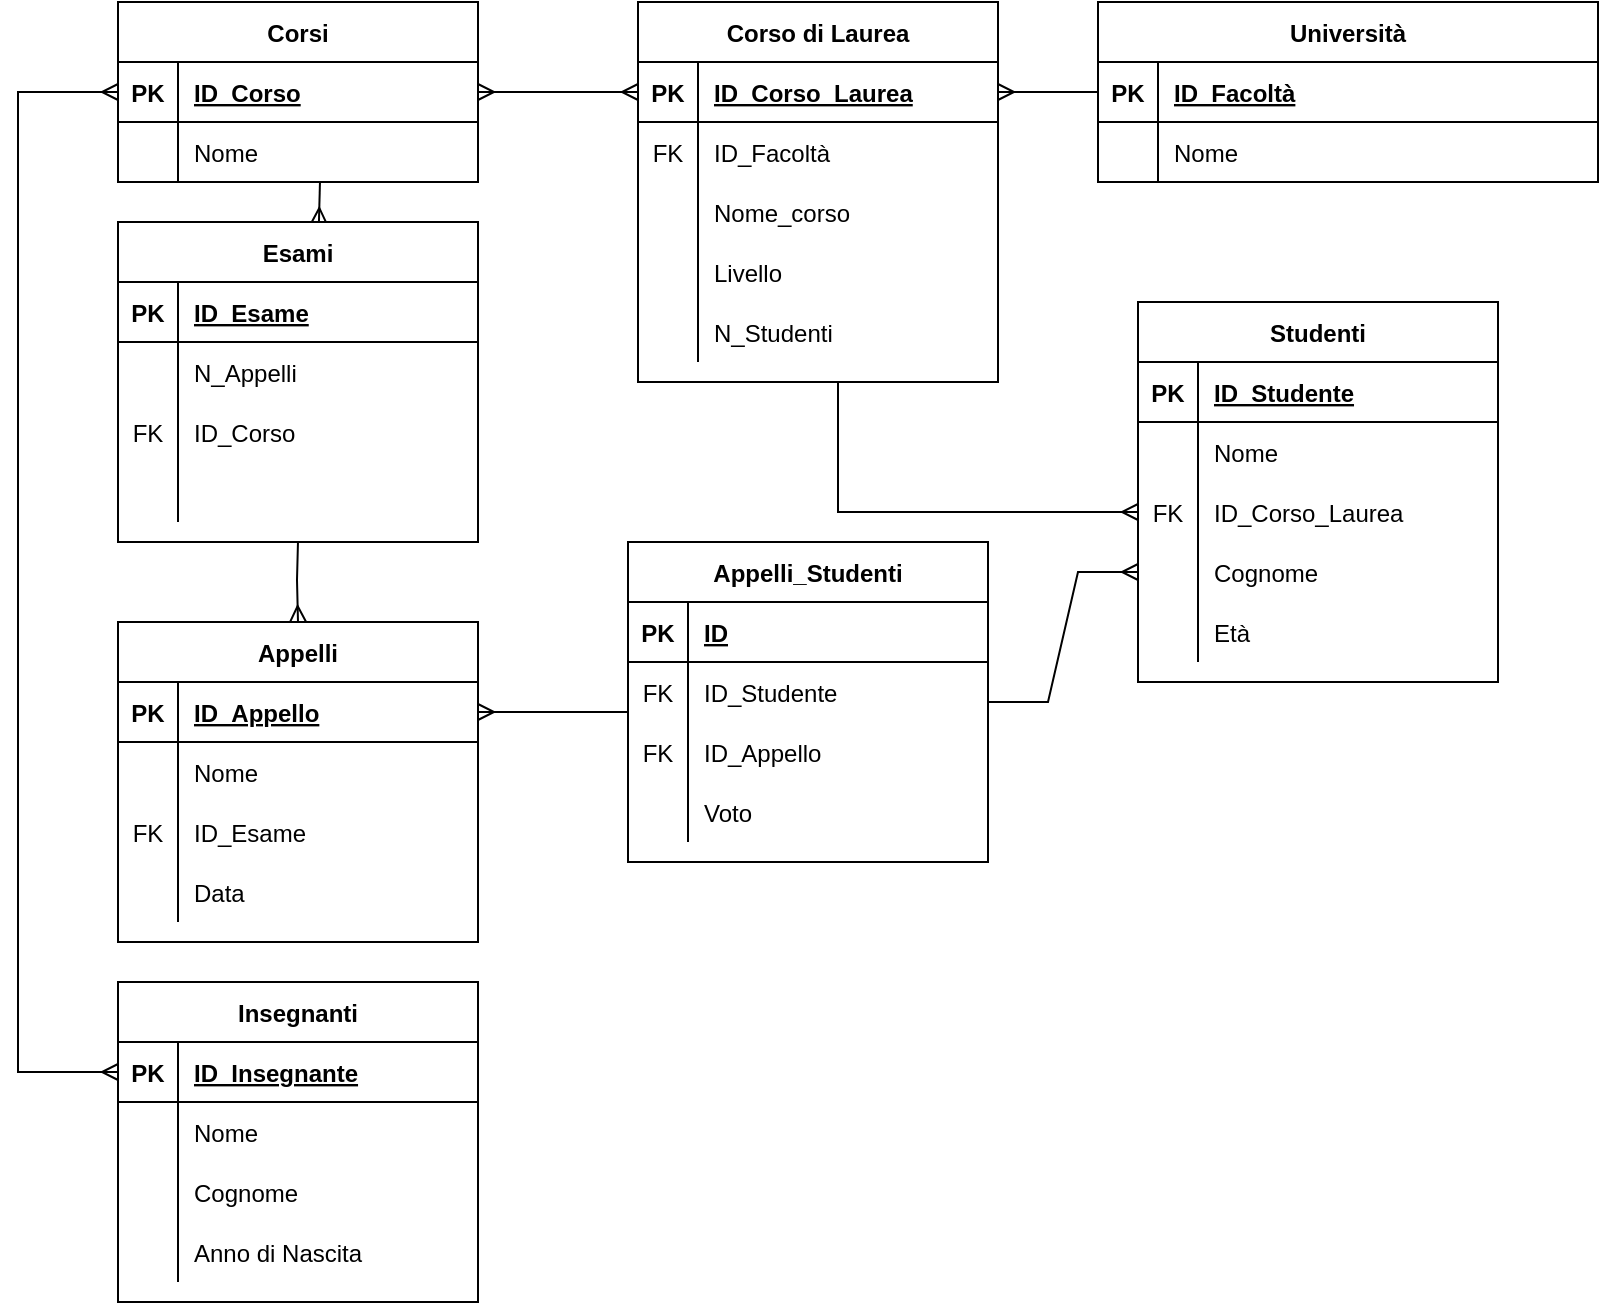 <mxfile version="17.4.6" type="device"><diagram id="R2lEEEUBdFMjLlhIrx00" name="Page-1"><mxGraphModel dx="1422" dy="762" grid="1" gridSize="10" guides="1" tooltips="1" connect="1" arrows="1" fold="1" page="1" pageScale="1" pageWidth="850" pageHeight="1100" math="0" shadow="0" extFonts="Permanent Marker^https://fonts.googleapis.com/css?family=Permanent+Marker"><root><mxCell id="0"/><mxCell id="1" parent="0"/><mxCell id="C-vyLk0tnHw3VtMMgP7b-23" value="Università" style="shape=table;startSize=30;container=1;collapsible=1;childLayout=tableLayout;fixedRows=1;rowLines=0;fontStyle=1;align=center;resizeLast=1;" parent="1" vertex="1"><mxGeometry x="560" y="160" width="250" height="90" as="geometry"><mxRectangle x="320" y="50" width="90" height="30" as="alternateBounds"/></mxGeometry></mxCell><mxCell id="C-vyLk0tnHw3VtMMgP7b-24" value="" style="shape=partialRectangle;collapsible=0;dropTarget=0;pointerEvents=0;fillColor=none;points=[[0,0.5],[1,0.5]];portConstraint=eastwest;top=0;left=0;right=0;bottom=1;" parent="C-vyLk0tnHw3VtMMgP7b-23" vertex="1"><mxGeometry y="30" width="250" height="30" as="geometry"/></mxCell><mxCell id="C-vyLk0tnHw3VtMMgP7b-25" value="PK" style="shape=partialRectangle;overflow=hidden;connectable=0;fillColor=none;top=0;left=0;bottom=0;right=0;fontStyle=1;" parent="C-vyLk0tnHw3VtMMgP7b-24" vertex="1"><mxGeometry width="30" height="30" as="geometry"><mxRectangle width="30" height="30" as="alternateBounds"/></mxGeometry></mxCell><mxCell id="C-vyLk0tnHw3VtMMgP7b-26" value="ID_Facoltà" style="shape=partialRectangle;overflow=hidden;connectable=0;fillColor=none;top=0;left=0;bottom=0;right=0;align=left;spacingLeft=6;fontStyle=5;" parent="C-vyLk0tnHw3VtMMgP7b-24" vertex="1"><mxGeometry x="30" width="220" height="30" as="geometry"><mxRectangle width="220" height="30" as="alternateBounds"/></mxGeometry></mxCell><mxCell id="C-vyLk0tnHw3VtMMgP7b-27" value="" style="shape=partialRectangle;collapsible=0;dropTarget=0;pointerEvents=0;fillColor=none;points=[[0,0.5],[1,0.5]];portConstraint=eastwest;top=0;left=0;right=0;bottom=0;" parent="C-vyLk0tnHw3VtMMgP7b-23" vertex="1"><mxGeometry y="60" width="250" height="30" as="geometry"/></mxCell><mxCell id="C-vyLk0tnHw3VtMMgP7b-28" value="" style="shape=partialRectangle;overflow=hidden;connectable=0;fillColor=none;top=0;left=0;bottom=0;right=0;" parent="C-vyLk0tnHw3VtMMgP7b-27" vertex="1"><mxGeometry width="30" height="30" as="geometry"><mxRectangle width="30" height="30" as="alternateBounds"/></mxGeometry></mxCell><mxCell id="C-vyLk0tnHw3VtMMgP7b-29" value="Nome" style="shape=partialRectangle;overflow=hidden;connectable=0;fillColor=none;top=0;left=0;bottom=0;right=0;align=left;spacingLeft=6;" parent="C-vyLk0tnHw3VtMMgP7b-27" vertex="1"><mxGeometry x="30" width="220" height="30" as="geometry"><mxRectangle width="220" height="30" as="alternateBounds"/></mxGeometry></mxCell><mxCell id="lu2u-HUGdePs9J0ZtpWw-10" value="" style="edgeStyle=entityRelationEdgeStyle;fontSize=12;html=1;endArrow=ERmany;rounded=0;exitX=0;exitY=0.5;exitDx=0;exitDy=0;entryX=1;entryY=0.5;entryDx=0;entryDy=0;endFill=0;" edge="1" parent="1" source="C-vyLk0tnHw3VtMMgP7b-24" target="lu2u-HUGdePs9J0ZtpWw-12"><mxGeometry width="100" height="100" relative="1" as="geometry"><mxPoint x="180" y="340" as="sourcePoint"/><mxPoint x="490" y="240" as="targetPoint"/></mxGeometry></mxCell><mxCell id="lu2u-HUGdePs9J0ZtpWw-11" value="Corso di Laurea" style="shape=table;startSize=30;container=1;collapsible=1;childLayout=tableLayout;fixedRows=1;rowLines=0;fontStyle=1;align=center;resizeLast=1;" vertex="1" parent="1"><mxGeometry x="330" y="160" width="180" height="190" as="geometry"/></mxCell><mxCell id="lu2u-HUGdePs9J0ZtpWw-12" value="" style="shape=tableRow;horizontal=0;startSize=0;swimlaneHead=0;swimlaneBody=0;fillColor=none;collapsible=0;dropTarget=0;points=[[0,0.5],[1,0.5]];portConstraint=eastwest;top=0;left=0;right=0;bottom=1;" vertex="1" parent="lu2u-HUGdePs9J0ZtpWw-11"><mxGeometry y="30" width="180" height="30" as="geometry"/></mxCell><mxCell id="lu2u-HUGdePs9J0ZtpWw-13" value="PK" style="shape=partialRectangle;connectable=0;fillColor=none;top=0;left=0;bottom=0;right=0;fontStyle=1;overflow=hidden;" vertex="1" parent="lu2u-HUGdePs9J0ZtpWw-12"><mxGeometry width="30" height="30" as="geometry"><mxRectangle width="30" height="30" as="alternateBounds"/></mxGeometry></mxCell><mxCell id="lu2u-HUGdePs9J0ZtpWw-14" value="ID_Corso_Laurea" style="shape=partialRectangle;connectable=0;fillColor=none;top=0;left=0;bottom=0;right=0;align=left;spacingLeft=6;fontStyle=5;overflow=hidden;" vertex="1" parent="lu2u-HUGdePs9J0ZtpWw-12"><mxGeometry x="30" width="150" height="30" as="geometry"><mxRectangle width="150" height="30" as="alternateBounds"/></mxGeometry></mxCell><mxCell id="lu2u-HUGdePs9J0ZtpWw-38" value="" style="shape=tableRow;horizontal=0;startSize=0;swimlaneHead=0;swimlaneBody=0;fillColor=none;collapsible=0;dropTarget=0;points=[[0,0.5],[1,0.5]];portConstraint=eastwest;top=0;left=0;right=0;bottom=0;" vertex="1" parent="lu2u-HUGdePs9J0ZtpWw-11"><mxGeometry y="60" width="180" height="30" as="geometry"/></mxCell><mxCell id="lu2u-HUGdePs9J0ZtpWw-39" value="FK" style="shape=partialRectangle;connectable=0;fillColor=none;top=0;left=0;bottom=0;right=0;fontStyle=0;overflow=hidden;" vertex="1" parent="lu2u-HUGdePs9J0ZtpWw-38"><mxGeometry width="30" height="30" as="geometry"><mxRectangle width="30" height="30" as="alternateBounds"/></mxGeometry></mxCell><mxCell id="lu2u-HUGdePs9J0ZtpWw-40" value="ID_Facoltà" style="shape=partialRectangle;connectable=0;fillColor=none;top=0;left=0;bottom=0;right=0;align=left;spacingLeft=6;fontStyle=0;overflow=hidden;" vertex="1" parent="lu2u-HUGdePs9J0ZtpWw-38"><mxGeometry x="30" width="150" height="30" as="geometry"><mxRectangle width="150" height="30" as="alternateBounds"/></mxGeometry></mxCell><mxCell id="lu2u-HUGdePs9J0ZtpWw-15" value="" style="shape=tableRow;horizontal=0;startSize=0;swimlaneHead=0;swimlaneBody=0;fillColor=none;collapsible=0;dropTarget=0;points=[[0,0.5],[1,0.5]];portConstraint=eastwest;top=0;left=0;right=0;bottom=0;" vertex="1" parent="lu2u-HUGdePs9J0ZtpWw-11"><mxGeometry y="90" width="180" height="30" as="geometry"/></mxCell><mxCell id="lu2u-HUGdePs9J0ZtpWw-16" value="" style="shape=partialRectangle;connectable=0;fillColor=none;top=0;left=0;bottom=0;right=0;editable=1;overflow=hidden;" vertex="1" parent="lu2u-HUGdePs9J0ZtpWw-15"><mxGeometry width="30" height="30" as="geometry"><mxRectangle width="30" height="30" as="alternateBounds"/></mxGeometry></mxCell><mxCell id="lu2u-HUGdePs9J0ZtpWw-17" value="Nome_corso" style="shape=partialRectangle;connectable=0;fillColor=none;top=0;left=0;bottom=0;right=0;align=left;spacingLeft=6;overflow=hidden;" vertex="1" parent="lu2u-HUGdePs9J0ZtpWw-15"><mxGeometry x="30" width="150" height="30" as="geometry"><mxRectangle width="150" height="30" as="alternateBounds"/></mxGeometry></mxCell><mxCell id="lu2u-HUGdePs9J0ZtpWw-18" value="" style="shape=tableRow;horizontal=0;startSize=0;swimlaneHead=0;swimlaneBody=0;fillColor=none;collapsible=0;dropTarget=0;points=[[0,0.5],[1,0.5]];portConstraint=eastwest;top=0;left=0;right=0;bottom=0;" vertex="1" parent="lu2u-HUGdePs9J0ZtpWw-11"><mxGeometry y="120" width="180" height="30" as="geometry"/></mxCell><mxCell id="lu2u-HUGdePs9J0ZtpWw-19" value="" style="shape=partialRectangle;connectable=0;fillColor=none;top=0;left=0;bottom=0;right=0;editable=1;overflow=hidden;" vertex="1" parent="lu2u-HUGdePs9J0ZtpWw-18"><mxGeometry width="30" height="30" as="geometry"><mxRectangle width="30" height="30" as="alternateBounds"/></mxGeometry></mxCell><mxCell id="lu2u-HUGdePs9J0ZtpWw-20" value="Livello" style="shape=partialRectangle;connectable=0;fillColor=none;top=0;left=0;bottom=0;right=0;align=left;spacingLeft=6;overflow=hidden;" vertex="1" parent="lu2u-HUGdePs9J0ZtpWw-18"><mxGeometry x="30" width="150" height="30" as="geometry"><mxRectangle width="150" height="30" as="alternateBounds"/></mxGeometry></mxCell><mxCell id="lu2u-HUGdePs9J0ZtpWw-21" value="" style="shape=tableRow;horizontal=0;startSize=0;swimlaneHead=0;swimlaneBody=0;fillColor=none;collapsible=0;dropTarget=0;points=[[0,0.5],[1,0.5]];portConstraint=eastwest;top=0;left=0;right=0;bottom=0;" vertex="1" parent="lu2u-HUGdePs9J0ZtpWw-11"><mxGeometry y="150" width="180" height="30" as="geometry"/></mxCell><mxCell id="lu2u-HUGdePs9J0ZtpWw-22" value="" style="shape=partialRectangle;connectable=0;fillColor=none;top=0;left=0;bottom=0;right=0;editable=1;overflow=hidden;" vertex="1" parent="lu2u-HUGdePs9J0ZtpWw-21"><mxGeometry width="30" height="30" as="geometry"><mxRectangle width="30" height="30" as="alternateBounds"/></mxGeometry></mxCell><mxCell id="lu2u-HUGdePs9J0ZtpWw-23" value="N_Studenti" style="shape=partialRectangle;connectable=0;fillColor=none;top=0;left=0;bottom=0;right=0;align=left;spacingLeft=6;overflow=hidden;" vertex="1" parent="lu2u-HUGdePs9J0ZtpWw-21"><mxGeometry x="30" width="150" height="30" as="geometry"><mxRectangle width="150" height="30" as="alternateBounds"/></mxGeometry></mxCell><mxCell id="lu2u-HUGdePs9J0ZtpWw-24" value="Corsi" style="shape=table;startSize=30;container=1;collapsible=1;childLayout=tableLayout;fixedRows=1;rowLines=0;fontStyle=1;align=center;resizeLast=1;" vertex="1" parent="1"><mxGeometry x="70" y="160" width="180" height="90" as="geometry"/></mxCell><mxCell id="lu2u-HUGdePs9J0ZtpWw-25" value="" style="shape=tableRow;horizontal=0;startSize=0;swimlaneHead=0;swimlaneBody=0;fillColor=none;collapsible=0;dropTarget=0;points=[[0,0.5],[1,0.5]];portConstraint=eastwest;top=0;left=0;right=0;bottom=1;" vertex="1" parent="lu2u-HUGdePs9J0ZtpWw-24"><mxGeometry y="30" width="180" height="30" as="geometry"/></mxCell><mxCell id="lu2u-HUGdePs9J0ZtpWw-26" value="PK" style="shape=partialRectangle;connectable=0;fillColor=none;top=0;left=0;bottom=0;right=0;fontStyle=1;overflow=hidden;" vertex="1" parent="lu2u-HUGdePs9J0ZtpWw-25"><mxGeometry width="30" height="30" as="geometry"><mxRectangle width="30" height="30" as="alternateBounds"/></mxGeometry></mxCell><mxCell id="lu2u-HUGdePs9J0ZtpWw-27" value="ID_Corso" style="shape=partialRectangle;connectable=0;fillColor=none;top=0;left=0;bottom=0;right=0;align=left;spacingLeft=6;fontStyle=5;overflow=hidden;" vertex="1" parent="lu2u-HUGdePs9J0ZtpWw-25"><mxGeometry x="30" width="150" height="30" as="geometry"><mxRectangle width="150" height="30" as="alternateBounds"/></mxGeometry></mxCell><mxCell id="lu2u-HUGdePs9J0ZtpWw-28" value="" style="shape=tableRow;horizontal=0;startSize=0;swimlaneHead=0;swimlaneBody=0;fillColor=none;collapsible=0;dropTarget=0;points=[[0,0.5],[1,0.5]];portConstraint=eastwest;top=0;left=0;right=0;bottom=0;" vertex="1" parent="lu2u-HUGdePs9J0ZtpWw-24"><mxGeometry y="60" width="180" height="30" as="geometry"/></mxCell><mxCell id="lu2u-HUGdePs9J0ZtpWw-29" value="" style="shape=partialRectangle;connectable=0;fillColor=none;top=0;left=0;bottom=0;right=0;editable=1;overflow=hidden;" vertex="1" parent="lu2u-HUGdePs9J0ZtpWw-28"><mxGeometry width="30" height="30" as="geometry"><mxRectangle width="30" height="30" as="alternateBounds"/></mxGeometry></mxCell><mxCell id="lu2u-HUGdePs9J0ZtpWw-30" value="Nome" style="shape=partialRectangle;connectable=0;fillColor=none;top=0;left=0;bottom=0;right=0;align=left;spacingLeft=6;overflow=hidden;" vertex="1" parent="lu2u-HUGdePs9J0ZtpWw-28"><mxGeometry x="30" width="150" height="30" as="geometry"><mxRectangle width="150" height="30" as="alternateBounds"/></mxGeometry></mxCell><mxCell id="lu2u-HUGdePs9J0ZtpWw-41" value="Insegnanti" style="shape=table;startSize=30;container=1;collapsible=1;childLayout=tableLayout;fixedRows=1;rowLines=0;fontStyle=1;align=center;resizeLast=1;" vertex="1" parent="1"><mxGeometry x="70" y="650" width="180" height="160" as="geometry"/></mxCell><mxCell id="lu2u-HUGdePs9J0ZtpWw-42" value="" style="shape=tableRow;horizontal=0;startSize=0;swimlaneHead=0;swimlaneBody=0;fillColor=none;collapsible=0;dropTarget=0;points=[[0,0.5],[1,0.5]];portConstraint=eastwest;top=0;left=0;right=0;bottom=1;" vertex="1" parent="lu2u-HUGdePs9J0ZtpWw-41"><mxGeometry y="30" width="180" height="30" as="geometry"/></mxCell><mxCell id="lu2u-HUGdePs9J0ZtpWw-43" value="PK" style="shape=partialRectangle;connectable=0;fillColor=none;top=0;left=0;bottom=0;right=0;fontStyle=1;overflow=hidden;" vertex="1" parent="lu2u-HUGdePs9J0ZtpWw-42"><mxGeometry width="30" height="30" as="geometry"><mxRectangle width="30" height="30" as="alternateBounds"/></mxGeometry></mxCell><mxCell id="lu2u-HUGdePs9J0ZtpWw-44" value="ID_Insegnante" style="shape=partialRectangle;connectable=0;fillColor=none;top=0;left=0;bottom=0;right=0;align=left;spacingLeft=6;fontStyle=5;overflow=hidden;" vertex="1" parent="lu2u-HUGdePs9J0ZtpWw-42"><mxGeometry x="30" width="150" height="30" as="geometry"><mxRectangle width="150" height="30" as="alternateBounds"/></mxGeometry></mxCell><mxCell id="lu2u-HUGdePs9J0ZtpWw-45" value="" style="shape=tableRow;horizontal=0;startSize=0;swimlaneHead=0;swimlaneBody=0;fillColor=none;collapsible=0;dropTarget=0;points=[[0,0.5],[1,0.5]];portConstraint=eastwest;top=0;left=0;right=0;bottom=0;" vertex="1" parent="lu2u-HUGdePs9J0ZtpWw-41"><mxGeometry y="60" width="180" height="30" as="geometry"/></mxCell><mxCell id="lu2u-HUGdePs9J0ZtpWw-46" value="" style="shape=partialRectangle;connectable=0;fillColor=none;top=0;left=0;bottom=0;right=0;editable=1;overflow=hidden;" vertex="1" parent="lu2u-HUGdePs9J0ZtpWw-45"><mxGeometry width="30" height="30" as="geometry"><mxRectangle width="30" height="30" as="alternateBounds"/></mxGeometry></mxCell><mxCell id="lu2u-HUGdePs9J0ZtpWw-47" value="Nome" style="shape=partialRectangle;connectable=0;fillColor=none;top=0;left=0;bottom=0;right=0;align=left;spacingLeft=6;overflow=hidden;" vertex="1" parent="lu2u-HUGdePs9J0ZtpWw-45"><mxGeometry x="30" width="150" height="30" as="geometry"><mxRectangle width="150" height="30" as="alternateBounds"/></mxGeometry></mxCell><mxCell id="lu2u-HUGdePs9J0ZtpWw-48" value="" style="shape=tableRow;horizontal=0;startSize=0;swimlaneHead=0;swimlaneBody=0;fillColor=none;collapsible=0;dropTarget=0;points=[[0,0.5],[1,0.5]];portConstraint=eastwest;top=0;left=0;right=0;bottom=0;" vertex="1" parent="lu2u-HUGdePs9J0ZtpWw-41"><mxGeometry y="90" width="180" height="30" as="geometry"/></mxCell><mxCell id="lu2u-HUGdePs9J0ZtpWw-49" value="" style="shape=partialRectangle;connectable=0;fillColor=none;top=0;left=0;bottom=0;right=0;editable=1;overflow=hidden;" vertex="1" parent="lu2u-HUGdePs9J0ZtpWw-48"><mxGeometry width="30" height="30" as="geometry"><mxRectangle width="30" height="30" as="alternateBounds"/></mxGeometry></mxCell><mxCell id="lu2u-HUGdePs9J0ZtpWw-50" value="Cognome" style="shape=partialRectangle;connectable=0;fillColor=none;top=0;left=0;bottom=0;right=0;align=left;spacingLeft=6;overflow=hidden;" vertex="1" parent="lu2u-HUGdePs9J0ZtpWw-48"><mxGeometry x="30" width="150" height="30" as="geometry"><mxRectangle width="150" height="30" as="alternateBounds"/></mxGeometry></mxCell><mxCell id="lu2u-HUGdePs9J0ZtpWw-51" value="" style="shape=tableRow;horizontal=0;startSize=0;swimlaneHead=0;swimlaneBody=0;fillColor=none;collapsible=0;dropTarget=0;points=[[0,0.5],[1,0.5]];portConstraint=eastwest;top=0;left=0;right=0;bottom=0;" vertex="1" parent="lu2u-HUGdePs9J0ZtpWw-41"><mxGeometry y="120" width="180" height="30" as="geometry"/></mxCell><mxCell id="lu2u-HUGdePs9J0ZtpWw-52" value="" style="shape=partialRectangle;connectable=0;fillColor=none;top=0;left=0;bottom=0;right=0;editable=1;overflow=hidden;" vertex="1" parent="lu2u-HUGdePs9J0ZtpWw-51"><mxGeometry width="30" height="30" as="geometry"><mxRectangle width="30" height="30" as="alternateBounds"/></mxGeometry></mxCell><mxCell id="lu2u-HUGdePs9J0ZtpWw-53" value="Anno di Nascita" style="shape=partialRectangle;connectable=0;fillColor=none;top=0;left=0;bottom=0;right=0;align=left;spacingLeft=6;overflow=hidden;" vertex="1" parent="lu2u-HUGdePs9J0ZtpWw-51"><mxGeometry x="30" width="150" height="30" as="geometry"><mxRectangle width="150" height="30" as="alternateBounds"/></mxGeometry></mxCell><mxCell id="lu2u-HUGdePs9J0ZtpWw-59" value="" style="edgeStyle=entityRelationEdgeStyle;fontSize=12;html=1;endArrow=ERmany;startArrow=ERmany;rounded=0;exitX=1;exitY=0.5;exitDx=0;exitDy=0;entryX=0;entryY=0.5;entryDx=0;entryDy=0;" edge="1" parent="1" source="lu2u-HUGdePs9J0ZtpWw-25" target="lu2u-HUGdePs9J0ZtpWw-12"><mxGeometry width="100" height="100" relative="1" as="geometry"><mxPoint x="390" y="340" as="sourcePoint"/><mxPoint x="490" y="240" as="targetPoint"/></mxGeometry></mxCell><mxCell id="lu2u-HUGdePs9J0ZtpWw-66" value="" style="fontSize=12;html=1;endArrow=ERmany;startArrow=ERmany;rounded=0;labelBackgroundColor=default;fontFamily=Helvetica;fontColor=default;strokeColor=default;shape=connector;exitX=0;exitY=0.5;exitDx=0;exitDy=0;entryX=0;entryY=0.5;entryDx=0;entryDy=0;edgeStyle=elbowEdgeStyle;" edge="1" parent="1" source="lu2u-HUGdePs9J0ZtpWw-42" target="lu2u-HUGdePs9J0ZtpWw-25"><mxGeometry width="100" height="100" relative="1" as="geometry"><mxPoint x="265" y="460" as="sourcePoint"/><mxPoint x="55" y="220" as="targetPoint"/><Array as="points"><mxPoint x="20" y="330"/><mxPoint x="30" y="330"/></Array></mxGeometry></mxCell><mxCell id="lu2u-HUGdePs9J0ZtpWw-94" value="Studenti" style="shape=table;startSize=30;container=1;collapsible=1;childLayout=tableLayout;fixedRows=1;rowLines=0;fontStyle=1;align=center;resizeLast=1;fontFamily=Helvetica;fontSize=12;fontColor=default;" vertex="1" parent="1"><mxGeometry x="580" y="310" width="180" height="190" as="geometry"/></mxCell><mxCell id="lu2u-HUGdePs9J0ZtpWw-95" value="" style="shape=tableRow;horizontal=0;startSize=0;swimlaneHead=0;swimlaneBody=0;fillColor=none;collapsible=0;dropTarget=0;points=[[0,0.5],[1,0.5]];portConstraint=eastwest;top=0;left=0;right=0;bottom=1;fontFamily=Helvetica;fontSize=12;fontColor=default;" vertex="1" parent="lu2u-HUGdePs9J0ZtpWw-94"><mxGeometry y="30" width="180" height="30" as="geometry"/></mxCell><mxCell id="lu2u-HUGdePs9J0ZtpWw-96" value="PK" style="shape=partialRectangle;connectable=0;fillColor=none;top=0;left=0;bottom=0;right=0;fontStyle=1;overflow=hidden;fontFamily=Helvetica;fontSize=12;fontColor=default;" vertex="1" parent="lu2u-HUGdePs9J0ZtpWw-95"><mxGeometry width="30" height="30" as="geometry"><mxRectangle width="30" height="30" as="alternateBounds"/></mxGeometry></mxCell><mxCell id="lu2u-HUGdePs9J0ZtpWw-97" value="ID_Studente" style="shape=partialRectangle;connectable=0;fillColor=none;top=0;left=0;bottom=0;right=0;align=left;spacingLeft=6;fontStyle=5;overflow=hidden;fontFamily=Helvetica;fontSize=12;fontColor=default;" vertex="1" parent="lu2u-HUGdePs9J0ZtpWw-95"><mxGeometry x="30" width="150" height="30" as="geometry"><mxRectangle width="150" height="30" as="alternateBounds"/></mxGeometry></mxCell><mxCell id="lu2u-HUGdePs9J0ZtpWw-98" value="" style="shape=tableRow;horizontal=0;startSize=0;swimlaneHead=0;swimlaneBody=0;fillColor=none;collapsible=0;dropTarget=0;points=[[0,0.5],[1,0.5]];portConstraint=eastwest;top=0;left=0;right=0;bottom=0;fontFamily=Helvetica;fontSize=12;fontColor=default;" vertex="1" parent="lu2u-HUGdePs9J0ZtpWw-94"><mxGeometry y="60" width="180" height="30" as="geometry"/></mxCell><mxCell id="lu2u-HUGdePs9J0ZtpWw-99" value="" style="shape=partialRectangle;connectable=0;fillColor=none;top=0;left=0;bottom=0;right=0;editable=1;overflow=hidden;fontFamily=Helvetica;fontSize=12;fontColor=default;" vertex="1" parent="lu2u-HUGdePs9J0ZtpWw-98"><mxGeometry width="30" height="30" as="geometry"><mxRectangle width="30" height="30" as="alternateBounds"/></mxGeometry></mxCell><mxCell id="lu2u-HUGdePs9J0ZtpWw-100" value="Nome" style="shape=partialRectangle;connectable=0;fillColor=none;top=0;left=0;bottom=0;right=0;align=left;spacingLeft=6;overflow=hidden;fontFamily=Helvetica;fontSize=12;fontColor=default;" vertex="1" parent="lu2u-HUGdePs9J0ZtpWw-98"><mxGeometry x="30" width="150" height="30" as="geometry"><mxRectangle width="150" height="30" as="alternateBounds"/></mxGeometry></mxCell><mxCell id="lu2u-HUGdePs9J0ZtpWw-110" value="" style="shape=tableRow;horizontal=0;startSize=0;swimlaneHead=0;swimlaneBody=0;fillColor=none;collapsible=0;dropTarget=0;points=[[0,0.5],[1,0.5]];portConstraint=eastwest;top=0;left=0;right=0;bottom=0;fontFamily=Helvetica;fontSize=12;fontColor=default;" vertex="1" parent="lu2u-HUGdePs9J0ZtpWw-94"><mxGeometry y="90" width="180" height="30" as="geometry"/></mxCell><mxCell id="lu2u-HUGdePs9J0ZtpWw-111" value="FK" style="shape=partialRectangle;connectable=0;fillColor=none;top=0;left=0;bottom=0;right=0;editable=1;overflow=hidden;fontFamily=Helvetica;fontSize=12;fontColor=default;" vertex="1" parent="lu2u-HUGdePs9J0ZtpWw-110"><mxGeometry width="30" height="30" as="geometry"><mxRectangle width="30" height="30" as="alternateBounds"/></mxGeometry></mxCell><mxCell id="lu2u-HUGdePs9J0ZtpWw-112" value="ID_Corso_Laurea" style="shape=partialRectangle;connectable=0;fillColor=none;top=0;left=0;bottom=0;right=0;align=left;spacingLeft=6;overflow=hidden;fontFamily=Helvetica;fontSize=12;fontColor=default;" vertex="1" parent="lu2u-HUGdePs9J0ZtpWw-110"><mxGeometry x="30" width="150" height="30" as="geometry"><mxRectangle width="150" height="30" as="alternateBounds"/></mxGeometry></mxCell><mxCell id="lu2u-HUGdePs9J0ZtpWw-101" value="" style="shape=tableRow;horizontal=0;startSize=0;swimlaneHead=0;swimlaneBody=0;fillColor=none;collapsible=0;dropTarget=0;points=[[0,0.5],[1,0.5]];portConstraint=eastwest;top=0;left=0;right=0;bottom=0;fontFamily=Helvetica;fontSize=12;fontColor=default;" vertex="1" parent="lu2u-HUGdePs9J0ZtpWw-94"><mxGeometry y="120" width="180" height="30" as="geometry"/></mxCell><mxCell id="lu2u-HUGdePs9J0ZtpWw-102" value="" style="shape=partialRectangle;connectable=0;fillColor=none;top=0;left=0;bottom=0;right=0;editable=1;overflow=hidden;fontFamily=Helvetica;fontSize=12;fontColor=default;" vertex="1" parent="lu2u-HUGdePs9J0ZtpWw-101"><mxGeometry width="30" height="30" as="geometry"><mxRectangle width="30" height="30" as="alternateBounds"/></mxGeometry></mxCell><mxCell id="lu2u-HUGdePs9J0ZtpWw-103" value="Cognome" style="shape=partialRectangle;connectable=0;fillColor=none;top=0;left=0;bottom=0;right=0;align=left;spacingLeft=6;overflow=hidden;fontFamily=Helvetica;fontSize=12;fontColor=default;" vertex="1" parent="lu2u-HUGdePs9J0ZtpWw-101"><mxGeometry x="30" width="150" height="30" as="geometry"><mxRectangle width="150" height="30" as="alternateBounds"/></mxGeometry></mxCell><mxCell id="lu2u-HUGdePs9J0ZtpWw-104" value="" style="shape=tableRow;horizontal=0;startSize=0;swimlaneHead=0;swimlaneBody=0;fillColor=none;collapsible=0;dropTarget=0;points=[[0,0.5],[1,0.5]];portConstraint=eastwest;top=0;left=0;right=0;bottom=0;fontFamily=Helvetica;fontSize=12;fontColor=default;" vertex="1" parent="lu2u-HUGdePs9J0ZtpWw-94"><mxGeometry y="150" width="180" height="30" as="geometry"/></mxCell><mxCell id="lu2u-HUGdePs9J0ZtpWw-105" value="" style="shape=partialRectangle;connectable=0;fillColor=none;top=0;left=0;bottom=0;right=0;editable=1;overflow=hidden;fontFamily=Helvetica;fontSize=12;fontColor=default;" vertex="1" parent="lu2u-HUGdePs9J0ZtpWw-104"><mxGeometry width="30" height="30" as="geometry"><mxRectangle width="30" height="30" as="alternateBounds"/></mxGeometry></mxCell><mxCell id="lu2u-HUGdePs9J0ZtpWw-106" value="Età" style="shape=partialRectangle;connectable=0;fillColor=none;top=0;left=0;bottom=0;right=0;align=left;spacingLeft=6;overflow=hidden;fontFamily=Helvetica;fontSize=12;fontColor=default;" vertex="1" parent="lu2u-HUGdePs9J0ZtpWw-104"><mxGeometry x="30" width="150" height="30" as="geometry"><mxRectangle width="150" height="30" as="alternateBounds"/></mxGeometry></mxCell><mxCell id="lu2u-HUGdePs9J0ZtpWw-114" value="" style="fontSize=12;html=1;endArrow=ERmany;rounded=0;entryX=0;entryY=0.5;entryDx=0;entryDy=0;edgeStyle=elbowEdgeStyle;exitX=0.75;exitY=1;exitDx=0;exitDy=0;endFill=0;" edge="1" parent="1" source="lu2u-HUGdePs9J0ZtpWw-11" target="lu2u-HUGdePs9J0ZtpWw-110"><mxGeometry width="100" height="100" relative="1" as="geometry"><mxPoint x="370" y="350" as="sourcePoint"/><mxPoint x="390" y="420" as="targetPoint"/><Array as="points"><mxPoint x="430" y="410"/><mxPoint x="430" y="390"/></Array></mxGeometry></mxCell><mxCell id="lu2u-HUGdePs9J0ZtpWw-115" value="Appelli" style="shape=table;startSize=30;container=1;collapsible=1;childLayout=tableLayout;fixedRows=1;rowLines=0;fontStyle=1;align=center;resizeLast=1;fontFamily=Helvetica;fontSize=12;fontColor=default;" vertex="1" parent="1"><mxGeometry x="70" y="470" width="180" height="160" as="geometry"/></mxCell><mxCell id="lu2u-HUGdePs9J0ZtpWw-116" value="" style="shape=tableRow;horizontal=0;startSize=0;swimlaneHead=0;swimlaneBody=0;fillColor=none;collapsible=0;dropTarget=0;points=[[0,0.5],[1,0.5]];portConstraint=eastwest;top=0;left=0;right=0;bottom=1;fontFamily=Helvetica;fontSize=12;fontColor=default;" vertex="1" parent="lu2u-HUGdePs9J0ZtpWw-115"><mxGeometry y="30" width="180" height="30" as="geometry"/></mxCell><mxCell id="lu2u-HUGdePs9J0ZtpWw-117" value="PK" style="shape=partialRectangle;connectable=0;fillColor=none;top=0;left=0;bottom=0;right=0;fontStyle=1;overflow=hidden;fontFamily=Helvetica;fontSize=12;fontColor=default;" vertex="1" parent="lu2u-HUGdePs9J0ZtpWw-116"><mxGeometry width="30" height="30" as="geometry"><mxRectangle width="30" height="30" as="alternateBounds"/></mxGeometry></mxCell><mxCell id="lu2u-HUGdePs9J0ZtpWw-118" value="ID_Appello" style="shape=partialRectangle;connectable=0;fillColor=none;top=0;left=0;bottom=0;right=0;align=left;spacingLeft=6;fontStyle=5;overflow=hidden;fontFamily=Helvetica;fontSize=12;fontColor=default;" vertex="1" parent="lu2u-HUGdePs9J0ZtpWw-116"><mxGeometry x="30" width="150" height="30" as="geometry"><mxRectangle width="150" height="30" as="alternateBounds"/></mxGeometry></mxCell><mxCell id="lu2u-HUGdePs9J0ZtpWw-119" value="" style="shape=tableRow;horizontal=0;startSize=0;swimlaneHead=0;swimlaneBody=0;fillColor=none;collapsible=0;dropTarget=0;points=[[0,0.5],[1,0.5]];portConstraint=eastwest;top=0;left=0;right=0;bottom=0;fontFamily=Helvetica;fontSize=12;fontColor=default;" vertex="1" parent="lu2u-HUGdePs9J0ZtpWw-115"><mxGeometry y="60" width="180" height="30" as="geometry"/></mxCell><mxCell id="lu2u-HUGdePs9J0ZtpWw-120" value="" style="shape=partialRectangle;connectable=0;fillColor=none;top=0;left=0;bottom=0;right=0;editable=1;overflow=hidden;fontFamily=Helvetica;fontSize=12;fontColor=default;" vertex="1" parent="lu2u-HUGdePs9J0ZtpWw-119"><mxGeometry width="30" height="30" as="geometry"><mxRectangle width="30" height="30" as="alternateBounds"/></mxGeometry></mxCell><mxCell id="lu2u-HUGdePs9J0ZtpWw-121" value="Nome" style="shape=partialRectangle;connectable=0;fillColor=none;top=0;left=0;bottom=0;right=0;align=left;spacingLeft=6;overflow=hidden;fontFamily=Helvetica;fontSize=12;fontColor=default;" vertex="1" parent="lu2u-HUGdePs9J0ZtpWw-119"><mxGeometry x="30" width="150" height="30" as="geometry"><mxRectangle width="150" height="30" as="alternateBounds"/></mxGeometry></mxCell><mxCell id="lu2u-HUGdePs9J0ZtpWw-122" value="" style="shape=tableRow;horizontal=0;startSize=0;swimlaneHead=0;swimlaneBody=0;fillColor=none;collapsible=0;dropTarget=0;points=[[0,0.5],[1,0.5]];portConstraint=eastwest;top=0;left=0;right=0;bottom=0;fontFamily=Helvetica;fontSize=12;fontColor=default;" vertex="1" parent="lu2u-HUGdePs9J0ZtpWw-115"><mxGeometry y="90" width="180" height="30" as="geometry"/></mxCell><mxCell id="lu2u-HUGdePs9J0ZtpWw-123" value="FK" style="shape=partialRectangle;connectable=0;fillColor=none;top=0;left=0;bottom=0;right=0;editable=1;overflow=hidden;fontFamily=Helvetica;fontSize=12;fontColor=default;" vertex="1" parent="lu2u-HUGdePs9J0ZtpWw-122"><mxGeometry width="30" height="30" as="geometry"><mxRectangle width="30" height="30" as="alternateBounds"/></mxGeometry></mxCell><mxCell id="lu2u-HUGdePs9J0ZtpWw-124" value="ID_Esame" style="shape=partialRectangle;connectable=0;fillColor=none;top=0;left=0;bottom=0;right=0;align=left;spacingLeft=6;overflow=hidden;fontFamily=Helvetica;fontSize=12;fontColor=default;" vertex="1" parent="lu2u-HUGdePs9J0ZtpWw-122"><mxGeometry x="30" width="150" height="30" as="geometry"><mxRectangle width="150" height="30" as="alternateBounds"/></mxGeometry></mxCell><mxCell id="lu2u-HUGdePs9J0ZtpWw-125" value="" style="shape=tableRow;horizontal=0;startSize=0;swimlaneHead=0;swimlaneBody=0;fillColor=none;collapsible=0;dropTarget=0;points=[[0,0.5],[1,0.5]];portConstraint=eastwest;top=0;left=0;right=0;bottom=0;fontFamily=Helvetica;fontSize=12;fontColor=default;" vertex="1" parent="lu2u-HUGdePs9J0ZtpWw-115"><mxGeometry y="120" width="180" height="30" as="geometry"/></mxCell><mxCell id="lu2u-HUGdePs9J0ZtpWw-126" value="" style="shape=partialRectangle;connectable=0;fillColor=none;top=0;left=0;bottom=0;right=0;editable=1;overflow=hidden;fontFamily=Helvetica;fontSize=12;fontColor=default;" vertex="1" parent="lu2u-HUGdePs9J0ZtpWw-125"><mxGeometry width="30" height="30" as="geometry"><mxRectangle width="30" height="30" as="alternateBounds"/></mxGeometry></mxCell><mxCell id="lu2u-HUGdePs9J0ZtpWw-127" value="Data" style="shape=partialRectangle;connectable=0;fillColor=none;top=0;left=0;bottom=0;right=0;align=left;spacingLeft=6;overflow=hidden;fontFamily=Helvetica;fontSize=12;fontColor=default;" vertex="1" parent="lu2u-HUGdePs9J0ZtpWw-125"><mxGeometry x="30" width="150" height="30" as="geometry"><mxRectangle width="150" height="30" as="alternateBounds"/></mxGeometry></mxCell><mxCell id="lu2u-HUGdePs9J0ZtpWw-128" value="" style="fontSize=12;html=1;endArrow=ERmany;rounded=0;labelBackgroundColor=default;fontFamily=Helvetica;fontColor=default;strokeColor=default;shape=connector;endFill=0;entryX=0.558;entryY=0.006;entryDx=0;entryDy=0;entryPerimeter=0;exitX=0.561;exitY=1.007;exitDx=0;exitDy=0;exitPerimeter=0;" edge="1" parent="1" source="lu2u-HUGdePs9J0ZtpWw-28" target="lu2u-HUGdePs9J0ZtpWw-144"><mxGeometry width="100" height="100" relative="1" as="geometry"><mxPoint x="170" y="320" as="sourcePoint"/><mxPoint x="150" y="340" as="targetPoint"/><Array as="points"/></mxGeometry></mxCell><mxCell id="lu2u-HUGdePs9J0ZtpWw-129" value="" style="edgeStyle=entityRelationEdgeStyle;fontSize=12;html=1;endArrow=ERmany;startArrow=none;rounded=0;labelBackgroundColor=default;fontFamily=Helvetica;fontColor=default;strokeColor=default;shape=connector;entryX=0;entryY=0.5;entryDx=0;entryDy=0;exitX=1;exitY=0.5;exitDx=0;exitDy=0;" edge="1" parent="1" source="lu2u-HUGdePs9J0ZtpWw-130" target="lu2u-HUGdePs9J0ZtpWw-101"><mxGeometry width="100" height="100" relative="1" as="geometry"><mxPoint x="260" y="530" as="sourcePoint"/><mxPoint x="360" y="430" as="targetPoint"/></mxGeometry></mxCell><mxCell id="lu2u-HUGdePs9J0ZtpWw-130" value="Appelli_Studenti" style="shape=table;startSize=30;container=1;collapsible=1;childLayout=tableLayout;fixedRows=1;rowLines=0;fontStyle=1;align=center;resizeLast=1;fontFamily=Helvetica;fontSize=12;fontColor=default;" vertex="1" parent="1"><mxGeometry x="325" y="430" width="180" height="160" as="geometry"/></mxCell><mxCell id="lu2u-HUGdePs9J0ZtpWw-131" value="" style="shape=tableRow;horizontal=0;startSize=0;swimlaneHead=0;swimlaneBody=0;fillColor=none;collapsible=0;dropTarget=0;points=[[0,0.5],[1,0.5]];portConstraint=eastwest;top=0;left=0;right=0;bottom=1;fontFamily=Helvetica;fontSize=12;fontColor=default;" vertex="1" parent="lu2u-HUGdePs9J0ZtpWw-130"><mxGeometry y="30" width="180" height="30" as="geometry"/></mxCell><mxCell id="lu2u-HUGdePs9J0ZtpWw-132" value="PK" style="shape=partialRectangle;connectable=0;fillColor=none;top=0;left=0;bottom=0;right=0;fontStyle=1;overflow=hidden;fontFamily=Helvetica;fontSize=12;fontColor=default;" vertex="1" parent="lu2u-HUGdePs9J0ZtpWw-131"><mxGeometry width="30" height="30" as="geometry"><mxRectangle width="30" height="30" as="alternateBounds"/></mxGeometry></mxCell><mxCell id="lu2u-HUGdePs9J0ZtpWw-133" value="ID" style="shape=partialRectangle;connectable=0;fillColor=none;top=0;left=0;bottom=0;right=0;align=left;spacingLeft=6;fontStyle=5;overflow=hidden;fontFamily=Helvetica;fontSize=12;fontColor=default;" vertex="1" parent="lu2u-HUGdePs9J0ZtpWw-131"><mxGeometry x="30" width="150" height="30" as="geometry"><mxRectangle width="150" height="30" as="alternateBounds"/></mxGeometry></mxCell><mxCell id="lu2u-HUGdePs9J0ZtpWw-134" value="" style="shape=tableRow;horizontal=0;startSize=0;swimlaneHead=0;swimlaneBody=0;fillColor=none;collapsible=0;dropTarget=0;points=[[0,0.5],[1,0.5]];portConstraint=eastwest;top=0;left=0;right=0;bottom=0;fontFamily=Helvetica;fontSize=12;fontColor=default;" vertex="1" parent="lu2u-HUGdePs9J0ZtpWw-130"><mxGeometry y="60" width="180" height="30" as="geometry"/></mxCell><mxCell id="lu2u-HUGdePs9J0ZtpWw-135" value="FK" style="shape=partialRectangle;connectable=0;fillColor=none;top=0;left=0;bottom=0;right=0;editable=1;overflow=hidden;fontFamily=Helvetica;fontSize=12;fontColor=default;" vertex="1" parent="lu2u-HUGdePs9J0ZtpWw-134"><mxGeometry width="30" height="30" as="geometry"><mxRectangle width="30" height="30" as="alternateBounds"/></mxGeometry></mxCell><mxCell id="lu2u-HUGdePs9J0ZtpWw-136" value="ID_Studente" style="shape=partialRectangle;connectable=0;fillColor=none;top=0;left=0;bottom=0;right=0;align=left;spacingLeft=6;overflow=hidden;fontFamily=Helvetica;fontSize=12;fontColor=default;" vertex="1" parent="lu2u-HUGdePs9J0ZtpWw-134"><mxGeometry x="30" width="150" height="30" as="geometry"><mxRectangle width="150" height="30" as="alternateBounds"/></mxGeometry></mxCell><mxCell id="lu2u-HUGdePs9J0ZtpWw-137" value="" style="shape=tableRow;horizontal=0;startSize=0;swimlaneHead=0;swimlaneBody=0;fillColor=none;collapsible=0;dropTarget=0;points=[[0,0.5],[1,0.5]];portConstraint=eastwest;top=0;left=0;right=0;bottom=0;fontFamily=Helvetica;fontSize=12;fontColor=default;" vertex="1" parent="lu2u-HUGdePs9J0ZtpWw-130"><mxGeometry y="90" width="180" height="30" as="geometry"/></mxCell><mxCell id="lu2u-HUGdePs9J0ZtpWw-138" value="FK" style="shape=partialRectangle;connectable=0;fillColor=none;top=0;left=0;bottom=0;right=0;editable=1;overflow=hidden;fontFamily=Helvetica;fontSize=12;fontColor=default;" vertex="1" parent="lu2u-HUGdePs9J0ZtpWw-137"><mxGeometry width="30" height="30" as="geometry"><mxRectangle width="30" height="30" as="alternateBounds"/></mxGeometry></mxCell><mxCell id="lu2u-HUGdePs9J0ZtpWw-139" value="ID_Appello" style="shape=partialRectangle;connectable=0;fillColor=none;top=0;left=0;bottom=0;right=0;align=left;spacingLeft=6;overflow=hidden;fontFamily=Helvetica;fontSize=12;fontColor=default;" vertex="1" parent="lu2u-HUGdePs9J0ZtpWw-137"><mxGeometry x="30" width="150" height="30" as="geometry"><mxRectangle width="150" height="30" as="alternateBounds"/></mxGeometry></mxCell><mxCell id="lu2u-HUGdePs9J0ZtpWw-140" value="" style="shape=tableRow;horizontal=0;startSize=0;swimlaneHead=0;swimlaneBody=0;fillColor=none;collapsible=0;dropTarget=0;points=[[0,0.5],[1,0.5]];portConstraint=eastwest;top=0;left=0;right=0;bottom=0;fontFamily=Helvetica;fontSize=12;fontColor=default;" vertex="1" parent="lu2u-HUGdePs9J0ZtpWw-130"><mxGeometry y="120" width="180" height="30" as="geometry"/></mxCell><mxCell id="lu2u-HUGdePs9J0ZtpWw-141" value="" style="shape=partialRectangle;connectable=0;fillColor=none;top=0;left=0;bottom=0;right=0;editable=1;overflow=hidden;fontFamily=Helvetica;fontSize=12;fontColor=default;" vertex="1" parent="lu2u-HUGdePs9J0ZtpWw-140"><mxGeometry width="30" height="30" as="geometry"><mxRectangle width="30" height="30" as="alternateBounds"/></mxGeometry></mxCell><mxCell id="lu2u-HUGdePs9J0ZtpWw-142" value="Voto" style="shape=partialRectangle;connectable=0;fillColor=none;top=0;left=0;bottom=0;right=0;align=left;spacingLeft=6;overflow=hidden;fontFamily=Helvetica;fontSize=12;fontColor=default;" vertex="1" parent="lu2u-HUGdePs9J0ZtpWw-140"><mxGeometry x="30" width="150" height="30" as="geometry"><mxRectangle width="150" height="30" as="alternateBounds"/></mxGeometry></mxCell><mxCell id="lu2u-HUGdePs9J0ZtpWw-143" value="" style="edgeStyle=entityRelationEdgeStyle;fontSize=12;html=1;endArrow=none;startArrow=ERmany;rounded=0;labelBackgroundColor=default;fontFamily=Helvetica;fontColor=default;strokeColor=default;shape=connector;exitX=1;exitY=0.5;exitDx=0;exitDy=0;entryX=0;entryY=0.833;entryDx=0;entryDy=0;entryPerimeter=0;" edge="1" parent="1" source="lu2u-HUGdePs9J0ZtpWw-116" target="lu2u-HUGdePs9J0ZtpWw-134"><mxGeometry width="100" height="100" relative="1" as="geometry"><mxPoint x="260" y="445" as="sourcePoint"/><mxPoint x="320" y="515" as="targetPoint"/></mxGeometry></mxCell><mxCell id="lu2u-HUGdePs9J0ZtpWw-144" value="Esami" style="shape=table;startSize=30;container=1;collapsible=1;childLayout=tableLayout;fixedRows=1;rowLines=0;fontStyle=1;align=center;resizeLast=1;fontFamily=Helvetica;fontSize=12;fontColor=default;" vertex="1" parent="1"><mxGeometry x="70" y="270" width="180" height="160" as="geometry"/></mxCell><mxCell id="lu2u-HUGdePs9J0ZtpWw-145" value="" style="shape=tableRow;horizontal=0;startSize=0;swimlaneHead=0;swimlaneBody=0;fillColor=none;collapsible=0;dropTarget=0;points=[[0,0.5],[1,0.5]];portConstraint=eastwest;top=0;left=0;right=0;bottom=1;fontFamily=Helvetica;fontSize=12;fontColor=default;" vertex="1" parent="lu2u-HUGdePs9J0ZtpWw-144"><mxGeometry y="30" width="180" height="30" as="geometry"/></mxCell><mxCell id="lu2u-HUGdePs9J0ZtpWw-146" value="PK" style="shape=partialRectangle;connectable=0;fillColor=none;top=0;left=0;bottom=0;right=0;fontStyle=1;overflow=hidden;fontFamily=Helvetica;fontSize=12;fontColor=default;" vertex="1" parent="lu2u-HUGdePs9J0ZtpWw-145"><mxGeometry width="30" height="30" as="geometry"><mxRectangle width="30" height="30" as="alternateBounds"/></mxGeometry></mxCell><mxCell id="lu2u-HUGdePs9J0ZtpWw-147" value="ID_Esame" style="shape=partialRectangle;connectable=0;fillColor=none;top=0;left=0;bottom=0;right=0;align=left;spacingLeft=6;fontStyle=5;overflow=hidden;fontFamily=Helvetica;fontSize=12;fontColor=default;" vertex="1" parent="lu2u-HUGdePs9J0ZtpWw-145"><mxGeometry x="30" width="150" height="30" as="geometry"><mxRectangle width="150" height="30" as="alternateBounds"/></mxGeometry></mxCell><mxCell id="lu2u-HUGdePs9J0ZtpWw-148" value="" style="shape=tableRow;horizontal=0;startSize=0;swimlaneHead=0;swimlaneBody=0;fillColor=none;collapsible=0;dropTarget=0;points=[[0,0.5],[1,0.5]];portConstraint=eastwest;top=0;left=0;right=0;bottom=0;fontFamily=Helvetica;fontSize=12;fontColor=default;" vertex="1" parent="lu2u-HUGdePs9J0ZtpWw-144"><mxGeometry y="60" width="180" height="30" as="geometry"/></mxCell><mxCell id="lu2u-HUGdePs9J0ZtpWw-149" value="" style="shape=partialRectangle;connectable=0;fillColor=none;top=0;left=0;bottom=0;right=0;editable=1;overflow=hidden;fontFamily=Helvetica;fontSize=12;fontColor=default;" vertex="1" parent="lu2u-HUGdePs9J0ZtpWw-148"><mxGeometry width="30" height="30" as="geometry"><mxRectangle width="30" height="30" as="alternateBounds"/></mxGeometry></mxCell><mxCell id="lu2u-HUGdePs9J0ZtpWw-150" value="N_Appelli" style="shape=partialRectangle;connectable=0;fillColor=none;top=0;left=0;bottom=0;right=0;align=left;spacingLeft=6;overflow=hidden;fontFamily=Helvetica;fontSize=12;fontColor=default;" vertex="1" parent="lu2u-HUGdePs9J0ZtpWw-148"><mxGeometry x="30" width="150" height="30" as="geometry"><mxRectangle width="150" height="30" as="alternateBounds"/></mxGeometry></mxCell><mxCell id="lu2u-HUGdePs9J0ZtpWw-151" value="" style="shape=tableRow;horizontal=0;startSize=0;swimlaneHead=0;swimlaneBody=0;fillColor=none;collapsible=0;dropTarget=0;points=[[0,0.5],[1,0.5]];portConstraint=eastwest;top=0;left=0;right=0;bottom=0;fontFamily=Helvetica;fontSize=12;fontColor=default;" vertex="1" parent="lu2u-HUGdePs9J0ZtpWw-144"><mxGeometry y="90" width="180" height="30" as="geometry"/></mxCell><mxCell id="lu2u-HUGdePs9J0ZtpWw-152" value="FK" style="shape=partialRectangle;connectable=0;fillColor=none;top=0;left=0;bottom=0;right=0;editable=1;overflow=hidden;fontFamily=Helvetica;fontSize=12;fontColor=default;" vertex="1" parent="lu2u-HUGdePs9J0ZtpWw-151"><mxGeometry width="30" height="30" as="geometry"><mxRectangle width="30" height="30" as="alternateBounds"/></mxGeometry></mxCell><mxCell id="lu2u-HUGdePs9J0ZtpWw-153" value="ID_Corso" style="shape=partialRectangle;connectable=0;fillColor=none;top=0;left=0;bottom=0;right=0;align=left;spacingLeft=6;overflow=hidden;fontFamily=Helvetica;fontSize=12;fontColor=default;" vertex="1" parent="lu2u-HUGdePs9J0ZtpWw-151"><mxGeometry x="30" width="150" height="30" as="geometry"><mxRectangle width="150" height="30" as="alternateBounds"/></mxGeometry></mxCell><mxCell id="lu2u-HUGdePs9J0ZtpWw-154" value="" style="shape=tableRow;horizontal=0;startSize=0;swimlaneHead=0;swimlaneBody=0;fillColor=none;collapsible=0;dropTarget=0;points=[[0,0.5],[1,0.5]];portConstraint=eastwest;top=0;left=0;right=0;bottom=0;fontFamily=Helvetica;fontSize=12;fontColor=default;" vertex="1" parent="lu2u-HUGdePs9J0ZtpWw-144"><mxGeometry y="120" width="180" height="30" as="geometry"/></mxCell><mxCell id="lu2u-HUGdePs9J0ZtpWw-155" value="" style="shape=partialRectangle;connectable=0;fillColor=none;top=0;left=0;bottom=0;right=0;editable=1;overflow=hidden;fontFamily=Helvetica;fontSize=12;fontColor=default;" vertex="1" parent="lu2u-HUGdePs9J0ZtpWw-154"><mxGeometry width="30" height="30" as="geometry"><mxRectangle width="30" height="30" as="alternateBounds"/></mxGeometry></mxCell><mxCell id="lu2u-HUGdePs9J0ZtpWw-156" value="" style="shape=partialRectangle;connectable=0;fillColor=none;top=0;left=0;bottom=0;right=0;align=left;spacingLeft=6;overflow=hidden;fontFamily=Helvetica;fontSize=12;fontColor=default;" vertex="1" parent="lu2u-HUGdePs9J0ZtpWw-154"><mxGeometry x="30" width="150" height="30" as="geometry"><mxRectangle width="150" height="30" as="alternateBounds"/></mxGeometry></mxCell><mxCell id="lu2u-HUGdePs9J0ZtpWw-157" value="" style="fontSize=12;html=1;endArrow=ERmany;rounded=0;labelBackgroundColor=default;fontFamily=Helvetica;fontColor=default;strokeColor=default;shape=connector;endFill=0;entryX=0.5;entryY=0;entryDx=0;entryDy=0;" edge="1" parent="1" target="lu2u-HUGdePs9J0ZtpWw-115"><mxGeometry width="100" height="100" relative="1" as="geometry"><mxPoint x="159.99" y="430" as="sourcePoint"/><mxPoint x="159.94" y="470.0" as="targetPoint"/><Array as="points"><mxPoint x="159.5" y="449.04"/></Array></mxGeometry></mxCell></root></mxGraphModel></diagram></mxfile>